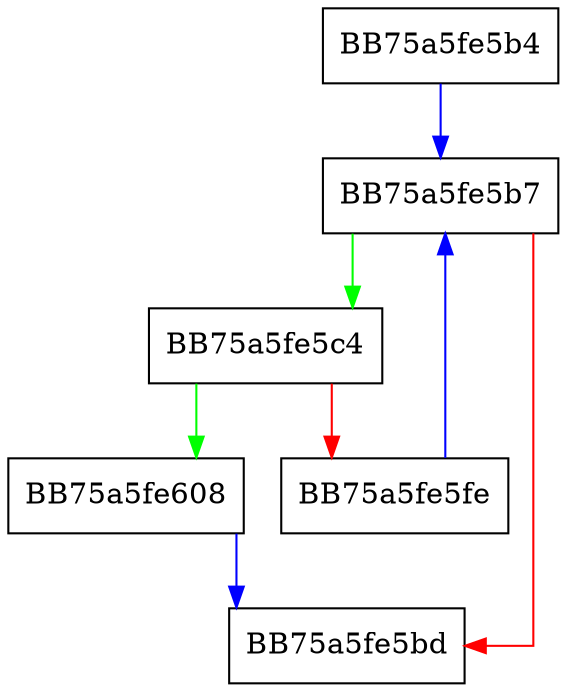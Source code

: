 digraph count_unescaped {
  node [shape="box"];
  graph [splines=ortho];
  BB75a5fe5b4 -> BB75a5fe5b7 [color="blue"];
  BB75a5fe5b7 -> BB75a5fe5c4 [color="green"];
  BB75a5fe5b7 -> BB75a5fe5bd [color="red"];
  BB75a5fe5c4 -> BB75a5fe608 [color="green"];
  BB75a5fe5c4 -> BB75a5fe5fe [color="red"];
  BB75a5fe5fe -> BB75a5fe5b7 [color="blue"];
  BB75a5fe608 -> BB75a5fe5bd [color="blue"];
}
